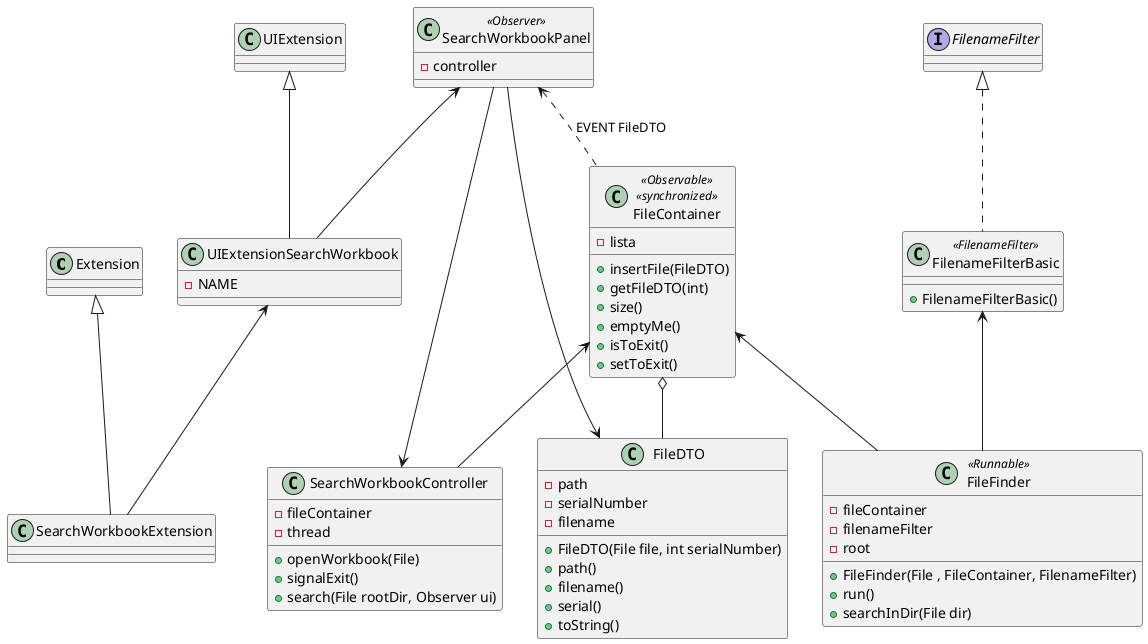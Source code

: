 @startuml s1_ipc_findworkbook_design_01.png


class Extension {
}

class UIExtension {
}


class SearchWorkbookExtension {
  
 }

class UIExtensionSearchWorkbook {
  - NAME

 }

class SearchWorkbookPanel <<Observer>> {
  - controller
} 

class SearchWorkbookController {
    - fileContainer
    - thread
    + openWorkbook(File)
    + signalExit()
    + search(File rootDir, Observer ui)
 }

class FileContainer <<Observable>> <<synchronized>>{
  - lista
  + insertFile(FileDTO)
  + getFileDTO(int)
  + size()
  + emptyMe()
  + isToExit()
  + setToExit()
}

class FileDTO {
    - path
    - serialNumber
    - filename
    + FileDTO(File file, int serialNumber)
    + path()
    + filename()
    + serial()
    + toString()
}

class FilenameFilterBasic <<FilenameFilter>>{
+ FilenameFilterBasic()
}

interface FilenameFilter{
}

class FileFinder <<Runnable>>{
 + FileFinder(File , FileContainer, FilenameFilter)   
 + run()
 + searchInDir(File dir)
 - fileContainer
 - filenameFilter
 - root
}


FilenameFilter <|.. FilenameFilterBasic
FilenameFilterBasic <-- FileFinder
UIExtensionSearchWorkbook <-- SearchWorkbookExtension
SearchWorkbookPanel <-- UIExtensionSearchWorkbook
SearchWorkbookController <-- SearchWorkbookPanel
FileContainer <-- SearchWorkbookController
FileContainer o-- FileDTO
FileContainer <-- FileFinder
'FileDTO <-- SearchWorkbookUIExtension
FileDTO <-- SearchWorkbookPanel
'Event <.. Container

'SearchWorkbookUIExtension <.. Event
SearchWorkbookPanel <.. FileContainer :   EVENT FileDTO

UIExtension <|-- UIExtensionSearchWorkbook
Extension <|-- SearchWorkbookExtension


@enduml